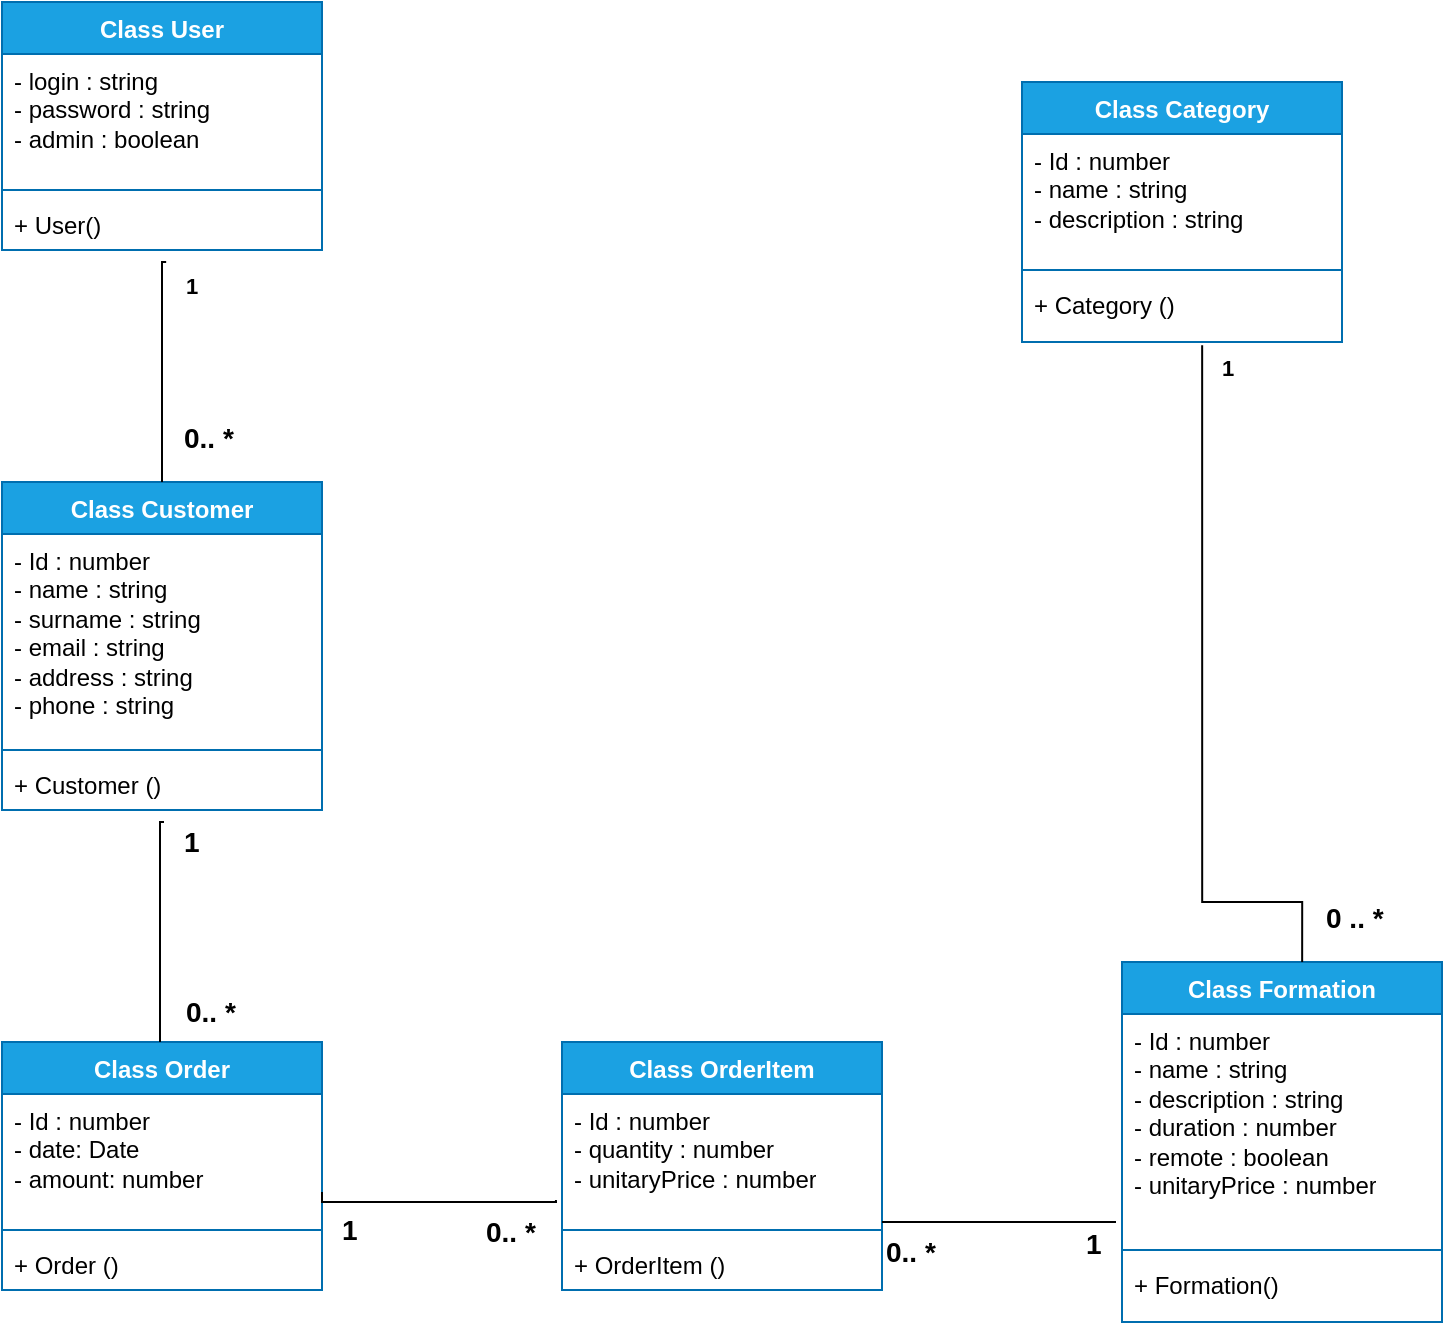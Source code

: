 <mxfile version="23.1.2" type="device">
  <diagram name="Page-1" id="ht8x5zMkZCG5KYTKWnBn">
    <mxGraphModel dx="1114" dy="574" grid="1" gridSize="10" guides="1" tooltips="1" connect="1" arrows="1" fold="1" page="1" pageScale="1" pageWidth="827" pageHeight="1169" math="0" shadow="0">
      <root>
        <mxCell id="0" />
        <mxCell id="1" parent="0" />
        <mxCell id="5JY1fL8VnBt2DN9yqQQH-1" value="Class User" style="swimlane;fontStyle=1;align=center;verticalAlign=top;childLayout=stackLayout;horizontal=1;startSize=26;horizontalStack=0;resizeParent=1;resizeParentMax=0;resizeLast=0;collapsible=1;marginBottom=0;whiteSpace=wrap;html=1;fillColor=#1ba1e2;strokeColor=#006EAF;fontColor=#ffffff;" parent="1" vertex="1">
          <mxGeometry x="120" y="40" width="160" height="124" as="geometry" />
        </mxCell>
        <mxCell id="5JY1fL8VnBt2DN9yqQQH-2" value="&lt;div&gt;- login : string&lt;/div&gt;&lt;div&gt;- password : string&lt;/div&gt;&lt;div&gt;- admin : boolean&lt;/div&gt;&lt;div&gt;&lt;br&gt;&lt;/div&gt;" style="text;strokeColor=none;fillColor=none;align=left;verticalAlign=top;spacingLeft=4;spacingRight=4;overflow=hidden;rotatable=0;points=[[0,0.5],[1,0.5]];portConstraint=eastwest;whiteSpace=wrap;html=1;" parent="5JY1fL8VnBt2DN9yqQQH-1" vertex="1">
          <mxGeometry y="26" width="160" height="64" as="geometry" />
        </mxCell>
        <mxCell id="5JY1fL8VnBt2DN9yqQQH-3" value="" style="line;strokeWidth=1;fillColor=none;align=left;verticalAlign=middle;spacingTop=-1;spacingLeft=3;spacingRight=3;rotatable=0;labelPosition=right;points=[];portConstraint=eastwest;strokeColor=inherit;" parent="5JY1fL8VnBt2DN9yqQQH-1" vertex="1">
          <mxGeometry y="90" width="160" height="8" as="geometry" />
        </mxCell>
        <mxCell id="5JY1fL8VnBt2DN9yqQQH-4" value="+ User()" style="text;strokeColor=none;fillColor=none;align=left;verticalAlign=top;spacingLeft=4;spacingRight=4;overflow=hidden;rotatable=0;points=[[0,0.5],[1,0.5]];portConstraint=eastwest;whiteSpace=wrap;html=1;" parent="5JY1fL8VnBt2DN9yqQQH-1" vertex="1">
          <mxGeometry y="98" width="160" height="26" as="geometry" />
        </mxCell>
        <mxCell id="5JY1fL8VnBt2DN9yqQQH-5" value="Class Customer" style="swimlane;fontStyle=1;align=center;verticalAlign=top;childLayout=stackLayout;horizontal=1;startSize=26;horizontalStack=0;resizeParent=1;resizeParentMax=0;resizeLast=0;collapsible=1;marginBottom=0;whiteSpace=wrap;html=1;fillColor=#1ba1e2;fontColor=#ffffff;strokeColor=#006EAF;" parent="1" vertex="1">
          <mxGeometry x="120" y="280" width="160" height="164" as="geometry" />
        </mxCell>
        <mxCell id="5JY1fL8VnBt2DN9yqQQH-6" value="&lt;div&gt;- Id : number&lt;/div&gt;&lt;div&gt;- name : string&lt;/div&gt;&lt;div&gt;- surname : string&lt;/div&gt;&lt;div&gt;- email : string&lt;/div&gt;&lt;div&gt;- address : string&lt;/div&gt;&lt;div&gt;- phone : string&lt;br&gt;&lt;/div&gt;" style="text;strokeColor=none;fillColor=none;align=left;verticalAlign=top;spacingLeft=4;spacingRight=4;overflow=hidden;rotatable=0;points=[[0,0.5],[1,0.5]];portConstraint=eastwest;whiteSpace=wrap;html=1;" parent="5JY1fL8VnBt2DN9yqQQH-5" vertex="1">
          <mxGeometry y="26" width="160" height="104" as="geometry" />
        </mxCell>
        <mxCell id="5JY1fL8VnBt2DN9yqQQH-7" value="" style="line;strokeWidth=1;fillColor=none;align=left;verticalAlign=middle;spacingTop=-1;spacingLeft=3;spacingRight=3;rotatable=0;labelPosition=right;points=[];portConstraint=eastwest;strokeColor=inherit;" parent="5JY1fL8VnBt2DN9yqQQH-5" vertex="1">
          <mxGeometry y="130" width="160" height="8" as="geometry" />
        </mxCell>
        <mxCell id="5JY1fL8VnBt2DN9yqQQH-8" value="+ Customer ()" style="text;strokeColor=none;fillColor=none;align=left;verticalAlign=top;spacingLeft=4;spacingRight=4;overflow=hidden;rotatable=0;points=[[0,0.5],[1,0.5]];portConstraint=eastwest;whiteSpace=wrap;html=1;" parent="5JY1fL8VnBt2DN9yqQQH-5" vertex="1">
          <mxGeometry y="138" width="160" height="26" as="geometry" />
        </mxCell>
        <mxCell id="5JY1fL8VnBt2DN9yqQQH-19" value="" style="endArrow=none;endFill=0;html=1;edgeStyle=orthogonalEdgeStyle;align=left;verticalAlign=top;rounded=0;entryX=0.5;entryY=0;entryDx=0;entryDy=0;exitX=0.513;exitY=1.231;exitDx=0;exitDy=0;exitPerimeter=0;" parent="1" source="5JY1fL8VnBt2DN9yqQQH-4" target="5JY1fL8VnBt2DN9yqQQH-5" edge="1">
          <mxGeometry x="-1" relative="1" as="geometry">
            <mxPoint x="130" y="200" as="sourcePoint" />
            <mxPoint x="290" y="200" as="targetPoint" />
            <Array as="points">
              <mxPoint x="200" y="170" />
            </Array>
          </mxGeometry>
        </mxCell>
        <mxCell id="5JY1fL8VnBt2DN9yqQQH-20" value="&lt;b&gt;1&lt;/b&gt;" style="edgeLabel;resizable=0;html=1;align=left;verticalAlign=bottom;" parent="5JY1fL8VnBt2DN9yqQQH-19" connectable="0" vertex="1">
          <mxGeometry x="-1" relative="1" as="geometry">
            <mxPoint x="8" y="20" as="offset" />
          </mxGeometry>
        </mxCell>
        <mxCell id="5JY1fL8VnBt2DN9yqQQH-25" value="&lt;b style=&quot;font-size: 14px;&quot;&gt;0.. *&lt;br&gt;&lt;/b&gt;" style="edgeLabel;resizable=0;html=1;align=left;verticalAlign=bottom;" parent="1" connectable="0" vertex="1">
          <mxGeometry x="220.08" y="200.006" as="geometry">
            <mxPoint x="-11" y="68" as="offset" />
          </mxGeometry>
        </mxCell>
        <mxCell id="5JY1fL8VnBt2DN9yqQQH-26" value="Class Order" style="swimlane;fontStyle=1;align=center;verticalAlign=top;childLayout=stackLayout;horizontal=1;startSize=26;horizontalStack=0;resizeParent=1;resizeParentMax=0;resizeLast=0;collapsible=1;marginBottom=0;whiteSpace=wrap;html=1;fillColor=#1ba1e2;fontColor=#ffffff;strokeColor=#006EAF;" parent="1" vertex="1">
          <mxGeometry x="120" y="560" width="160" height="124" as="geometry" />
        </mxCell>
        <mxCell id="5JY1fL8VnBt2DN9yqQQH-27" value="&lt;div&gt;- Id : number&lt;/div&gt;&lt;div&gt;- date: Date&lt;/div&gt;&lt;div&gt;- amount: number&lt;/div&gt;&lt;div&gt;&lt;br&gt;&lt;/div&gt;&lt;div&gt;&lt;br&gt;&lt;/div&gt;&lt;div&gt;&lt;br&gt;&lt;/div&gt;" style="text;strokeColor=none;fillColor=none;align=left;verticalAlign=top;spacingLeft=4;spacingRight=4;overflow=hidden;rotatable=0;points=[[0,0.5],[1,0.5]];portConstraint=eastwest;whiteSpace=wrap;html=1;" parent="5JY1fL8VnBt2DN9yqQQH-26" vertex="1">
          <mxGeometry y="26" width="160" height="64" as="geometry" />
        </mxCell>
        <mxCell id="5JY1fL8VnBt2DN9yqQQH-28" value="" style="line;strokeWidth=1;fillColor=none;align=left;verticalAlign=middle;spacingTop=-1;spacingLeft=3;spacingRight=3;rotatable=0;labelPosition=right;points=[];portConstraint=eastwest;strokeColor=inherit;" parent="5JY1fL8VnBt2DN9yqQQH-26" vertex="1">
          <mxGeometry y="90" width="160" height="8" as="geometry" />
        </mxCell>
        <mxCell id="5JY1fL8VnBt2DN9yqQQH-29" value="+ Order ()" style="text;strokeColor=none;fillColor=none;align=left;verticalAlign=top;spacingLeft=4;spacingRight=4;overflow=hidden;rotatable=0;points=[[0,0.5],[1,0.5]];portConstraint=eastwest;whiteSpace=wrap;html=1;" parent="5JY1fL8VnBt2DN9yqQQH-26" vertex="1">
          <mxGeometry y="98" width="160" height="26" as="geometry" />
        </mxCell>
        <mxCell id="5JY1fL8VnBt2DN9yqQQH-30" value="" style="endArrow=none;endFill=0;html=1;edgeStyle=orthogonalEdgeStyle;align=left;verticalAlign=top;rounded=0;entryX=0.5;entryY=0;entryDx=0;entryDy=0;exitX=0.513;exitY=1.231;exitDx=0;exitDy=0;exitPerimeter=0;" parent="1" edge="1">
          <mxGeometry x="-1" relative="1" as="geometry">
            <mxPoint x="201" y="450" as="sourcePoint" />
            <mxPoint x="199" y="560" as="targetPoint" />
            <Array as="points">
              <mxPoint x="199" y="450" />
            </Array>
          </mxGeometry>
        </mxCell>
        <mxCell id="5JY1fL8VnBt2DN9yqQQH-31" value="&lt;font style=&quot;font-size: 14px;&quot;&gt;&lt;b&gt;&lt;font style=&quot;font-size: 14px;&quot;&gt;1&lt;/font&gt;&lt;/b&gt;&lt;/font&gt;" style="edgeLabel;resizable=0;html=1;align=left;verticalAlign=bottom;" parent="5JY1fL8VnBt2DN9yqQQH-30" connectable="0" vertex="1">
          <mxGeometry x="-1" relative="1" as="geometry">
            <mxPoint x="8" y="20" as="offset" />
          </mxGeometry>
        </mxCell>
        <mxCell id="5JY1fL8VnBt2DN9yqQQH-32" value="&lt;b style=&quot;font-size: 14px;&quot;&gt;0.. *&lt;br&gt;&lt;/b&gt;" style="text;whiteSpace=wrap;html=1;" parent="1" vertex="1">
          <mxGeometry x="210" y="530" width="60" height="40" as="geometry" />
        </mxCell>
        <mxCell id="5JY1fL8VnBt2DN9yqQQH-33" value="Class Formation" style="swimlane;fontStyle=1;align=center;verticalAlign=top;childLayout=stackLayout;horizontal=1;startSize=26;horizontalStack=0;resizeParent=1;resizeParentMax=0;resizeLast=0;collapsible=1;marginBottom=0;whiteSpace=wrap;html=1;fillColor=#1ba1e2;fontColor=#ffffff;strokeColor=#006EAF;" parent="1" vertex="1">
          <mxGeometry x="680" y="520" width="160" height="180" as="geometry" />
        </mxCell>
        <mxCell id="5JY1fL8VnBt2DN9yqQQH-34" value="&lt;div&gt;- Id : number&lt;/div&gt;&lt;div&gt;- name : string&lt;/div&gt;&lt;div&gt;- description : string&lt;/div&gt;&lt;div&gt;- duration : number&lt;/div&gt;&lt;div&gt;- remote : boolean&lt;br&gt;&lt;/div&gt;&lt;div&gt;- unitaryPrice : number&lt;br&gt;&lt;/div&gt;&lt;div&gt;&lt;br&gt;&lt;/div&gt;&lt;div&gt;&lt;br&gt;&lt;/div&gt;&lt;div&gt;&lt;br&gt;&lt;/div&gt;" style="text;strokeColor=none;fillColor=none;align=left;verticalAlign=top;spacingLeft=4;spacingRight=4;overflow=hidden;rotatable=0;points=[[0,0.5],[1,0.5]];portConstraint=eastwest;whiteSpace=wrap;html=1;" parent="5JY1fL8VnBt2DN9yqQQH-33" vertex="1">
          <mxGeometry y="26" width="160" height="114" as="geometry" />
        </mxCell>
        <mxCell id="5JY1fL8VnBt2DN9yqQQH-35" value="" style="line;strokeWidth=1;fillColor=none;align=left;verticalAlign=middle;spacingTop=-1;spacingLeft=3;spacingRight=3;rotatable=0;labelPosition=right;points=[];portConstraint=eastwest;strokeColor=inherit;" parent="5JY1fL8VnBt2DN9yqQQH-33" vertex="1">
          <mxGeometry y="140" width="160" height="8" as="geometry" />
        </mxCell>
        <mxCell id="5JY1fL8VnBt2DN9yqQQH-36" value="+ Formation()" style="text;strokeColor=none;fillColor=none;align=left;verticalAlign=top;spacingLeft=4;spacingRight=4;overflow=hidden;rotatable=0;points=[[0,0.5],[1,0.5]];portConstraint=eastwest;whiteSpace=wrap;html=1;" parent="5JY1fL8VnBt2DN9yqQQH-33" vertex="1">
          <mxGeometry y="148" width="160" height="32" as="geometry" />
        </mxCell>
        <mxCell id="5JY1fL8VnBt2DN9yqQQH-37" value="Class Category" style="swimlane;fontStyle=1;align=center;verticalAlign=top;childLayout=stackLayout;horizontal=1;startSize=26;horizontalStack=0;resizeParent=1;resizeParentMax=0;resizeLast=0;collapsible=1;marginBottom=0;whiteSpace=wrap;html=1;fillColor=#1ba1e2;fontColor=#ffffff;strokeColor=#006EAF;" parent="1" vertex="1">
          <mxGeometry x="630" y="80" width="160" height="130" as="geometry" />
        </mxCell>
        <mxCell id="5JY1fL8VnBt2DN9yqQQH-38" value="&lt;div&gt;- Id : number&lt;/div&gt;&lt;div&gt;- name : string&lt;/div&gt;&lt;div&gt;- description : string&lt;/div&gt;&lt;div&gt;&lt;br&gt;&lt;/div&gt;&lt;div&gt;&lt;br&gt;&lt;/div&gt;&lt;div&gt;&lt;br&gt;&lt;/div&gt;&lt;div&gt;&lt;br&gt;&lt;/div&gt;" style="text;strokeColor=none;fillColor=none;align=left;verticalAlign=top;spacingLeft=4;spacingRight=4;overflow=hidden;rotatable=0;points=[[0,0.5],[1,0.5]];portConstraint=eastwest;whiteSpace=wrap;html=1;" parent="5JY1fL8VnBt2DN9yqQQH-37" vertex="1">
          <mxGeometry y="26" width="160" height="64" as="geometry" />
        </mxCell>
        <mxCell id="5JY1fL8VnBt2DN9yqQQH-39" value="" style="line;strokeWidth=1;fillColor=none;align=left;verticalAlign=middle;spacingTop=-1;spacingLeft=3;spacingRight=3;rotatable=0;labelPosition=right;points=[];portConstraint=eastwest;strokeColor=inherit;" parent="5JY1fL8VnBt2DN9yqQQH-37" vertex="1">
          <mxGeometry y="90" width="160" height="8" as="geometry" />
        </mxCell>
        <mxCell id="5JY1fL8VnBt2DN9yqQQH-40" value="+ Category ()" style="text;strokeColor=none;fillColor=none;align=left;verticalAlign=top;spacingLeft=4;spacingRight=4;overflow=hidden;rotatable=0;points=[[0,0.5],[1,0.5]];portConstraint=eastwest;whiteSpace=wrap;html=1;" parent="5JY1fL8VnBt2DN9yqQQH-37" vertex="1">
          <mxGeometry y="98" width="160" height="32" as="geometry" />
        </mxCell>
        <mxCell id="5JY1fL8VnBt2DN9yqQQH-41" value="" style="endArrow=none;endFill=0;html=1;edgeStyle=orthogonalEdgeStyle;align=left;verticalAlign=top;rounded=0;exitX=1;exitY=0.766;exitDx=0;exitDy=0;exitPerimeter=0;entryX=-0.019;entryY=0.828;entryDx=0;entryDy=0;entryPerimeter=0;" parent="1" source="5JY1fL8VnBt2DN9yqQQH-27" target="EAJxt3M0sKbeZYv8y1xZ-2" edge="1">
          <mxGeometry x="-1" relative="1" as="geometry">
            <mxPoint x="382" y="585" as="sourcePoint" />
            <mxPoint x="360" y="640" as="targetPoint" />
            <Array as="points">
              <mxPoint x="280" y="640" />
            </Array>
          </mxGeometry>
        </mxCell>
        <mxCell id="5JY1fL8VnBt2DN9yqQQH-42" value="&lt;font style=&quot;font-size: 14px;&quot;&gt;&lt;b&gt;&lt;font style=&quot;font-size: 14px;&quot;&gt;1&lt;/font&gt;&lt;/b&gt;&lt;/font&gt;" style="edgeLabel;resizable=0;html=1;align=left;verticalAlign=bottom;" parent="5JY1fL8VnBt2DN9yqQQH-41" connectable="0" vertex="1">
          <mxGeometry x="-1" relative="1" as="geometry">
            <mxPoint x="8" y="29" as="offset" />
          </mxGeometry>
        </mxCell>
        <mxCell id="5JY1fL8VnBt2DN9yqQQH-43" value="&lt;b style=&quot;font-size: 14px;&quot;&gt;0.. *&lt;br&gt;&lt;/b&gt;" style="text;whiteSpace=wrap;html=1;" parent="1" vertex="1">
          <mxGeometry x="360" y="640" width="30" height="20" as="geometry" />
        </mxCell>
        <mxCell id="5JY1fL8VnBt2DN9yqQQH-45" value="" style="endArrow=none;endFill=0;html=1;edgeStyle=orthogonalEdgeStyle;align=left;verticalAlign=top;rounded=0;exitX=0.563;exitY=1.05;exitDx=0;exitDy=0;exitPerimeter=0;entryX=0.563;entryY=0;entryDx=0;entryDy=0;entryPerimeter=0;strokeWidth=1;" parent="1" source="5JY1fL8VnBt2DN9yqQQH-40" target="5JY1fL8VnBt2DN9yqQQH-33" edge="1">
          <mxGeometry x="-1" relative="1" as="geometry">
            <mxPoint x="414" y="490" as="sourcePoint" />
            <mxPoint x="684" y="495" as="targetPoint" />
            <Array as="points">
              <mxPoint x="720" y="490" />
              <mxPoint x="770" y="490" />
            </Array>
          </mxGeometry>
        </mxCell>
        <mxCell id="5JY1fL8VnBt2DN9yqQQH-46" value="&lt;b&gt;1&lt;/b&gt;" style="edgeLabel;resizable=0;html=1;align=left;verticalAlign=bottom;" parent="5JY1fL8VnBt2DN9yqQQH-45" connectable="0" vertex="1">
          <mxGeometry x="-1" relative="1" as="geometry">
            <mxPoint x="8" y="20" as="offset" />
          </mxGeometry>
        </mxCell>
        <mxCell id="5JY1fL8VnBt2DN9yqQQH-47" value="&lt;font style=&quot;font-size: 14px;&quot;&gt;&lt;b&gt;0 .. *&lt;br&gt;&lt;/b&gt;&lt;/font&gt;" style="edgeLabel;resizable=0;html=1;align=left;verticalAlign=bottom;" parent="1" connectable="0" vertex="1">
          <mxGeometry x="650.0" y="550" as="geometry">
            <mxPoint x="130" y="-42" as="offset" />
          </mxGeometry>
        </mxCell>
        <mxCell id="EAJxt3M0sKbeZYv8y1xZ-1" value="Class OrderItem" style="swimlane;fontStyle=1;align=center;verticalAlign=top;childLayout=stackLayout;horizontal=1;startSize=26;horizontalStack=0;resizeParent=1;resizeParentMax=0;resizeLast=0;collapsible=1;marginBottom=0;whiteSpace=wrap;html=1;fillColor=#1ba1e2;fontColor=#ffffff;strokeColor=#006EAF;" parent="1" vertex="1">
          <mxGeometry x="400" y="560" width="160" height="124" as="geometry" />
        </mxCell>
        <mxCell id="EAJxt3M0sKbeZYv8y1xZ-2" value="&lt;div&gt;- Id : number&lt;/div&gt;&lt;div&gt;- quantity : number&lt;br&gt;&lt;/div&gt;&lt;div&gt;- unitaryPrice : number&lt;/div&gt;&lt;div&gt;&lt;br&gt;&lt;/div&gt;&lt;div&gt;&lt;br&gt;&lt;/div&gt;&lt;div&gt;&lt;br&gt;&lt;/div&gt;" style="text;strokeColor=none;fillColor=none;align=left;verticalAlign=top;spacingLeft=4;spacingRight=4;overflow=hidden;rotatable=0;points=[[0,0.5],[1,0.5]];portConstraint=eastwest;whiteSpace=wrap;html=1;" parent="EAJxt3M0sKbeZYv8y1xZ-1" vertex="1">
          <mxGeometry y="26" width="160" height="64" as="geometry" />
        </mxCell>
        <mxCell id="EAJxt3M0sKbeZYv8y1xZ-3" value="" style="line;strokeWidth=1;fillColor=none;align=left;verticalAlign=middle;spacingTop=-1;spacingLeft=3;spacingRight=3;rotatable=0;labelPosition=right;points=[];portConstraint=eastwest;strokeColor=inherit;" parent="EAJxt3M0sKbeZYv8y1xZ-1" vertex="1">
          <mxGeometry y="90" width="160" height="8" as="geometry" />
        </mxCell>
        <mxCell id="EAJxt3M0sKbeZYv8y1xZ-4" value="+ OrderItem ()" style="text;strokeColor=none;fillColor=none;align=left;verticalAlign=top;spacingLeft=4;spacingRight=4;overflow=hidden;rotatable=0;points=[[0,0.5],[1,0.5]];portConstraint=eastwest;whiteSpace=wrap;html=1;" parent="EAJxt3M0sKbeZYv8y1xZ-1" vertex="1">
          <mxGeometry y="98" width="160" height="26" as="geometry" />
        </mxCell>
        <mxCell id="EAJxt3M0sKbeZYv8y1xZ-5" value="" style="endArrow=none;endFill=0;html=1;edgeStyle=orthogonalEdgeStyle;align=left;verticalAlign=top;rounded=0;" parent="1" edge="1">
          <mxGeometry x="-1" relative="1" as="geometry">
            <mxPoint x="560" y="650" as="sourcePoint" />
            <mxPoint x="677" y="650" as="targetPoint" />
            <Array as="points">
              <mxPoint x="562" y="650" />
              <mxPoint x="677" y="650" />
            </Array>
          </mxGeometry>
        </mxCell>
        <mxCell id="EAJxt3M0sKbeZYv8y1xZ-6" value="&lt;font style=&quot;font-size: 14px;&quot;&gt;&lt;b&gt;&lt;font style=&quot;font-size: 14px;&quot;&gt;1&lt;/font&gt;&lt;/b&gt;&lt;/font&gt;" style="edgeLabel;resizable=0;html=1;align=left;verticalAlign=bottom;" parent="EAJxt3M0sKbeZYv8y1xZ-5" connectable="0" vertex="1">
          <mxGeometry x="-1" relative="1" as="geometry">
            <mxPoint x="100" y="21" as="offset" />
          </mxGeometry>
        </mxCell>
        <mxCell id="EAJxt3M0sKbeZYv8y1xZ-7" value="&lt;b style=&quot;font-size: 14px;&quot;&gt;0.. *&lt;br&gt;&lt;/b&gt;" style="text;whiteSpace=wrap;html=1;" parent="1" vertex="1">
          <mxGeometry x="560" y="650" width="30" height="20" as="geometry" />
        </mxCell>
      </root>
    </mxGraphModel>
  </diagram>
</mxfile>
